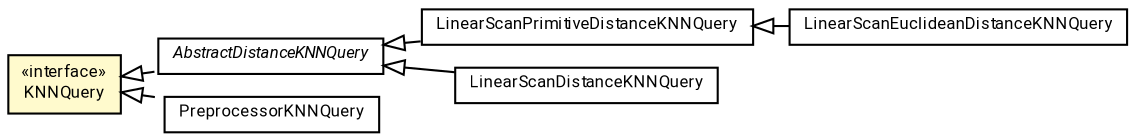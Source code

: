 #!/usr/local/bin/dot
#
# Class diagram 
# Generated by UMLGraph version R5_7_2-60-g0e99a6 (http://www.spinellis.gr/umlgraph/)
#

digraph G {
	graph [fontnames="svg"]
	edge [fontname="Roboto",fontsize=7,labelfontname="Roboto",labelfontsize=7,color="black"];
	node [fontname="Roboto",fontcolor="black",fontsize=8,shape=plaintext,margin=0,width=0,height=0];
	nodesep=0.15;
	ranksep=0.25;
	rankdir=LR;
	// de.lmu.ifi.dbs.elki.database.query.knn.KNNQuery<O>
	c365582 [label=<<table title="de.lmu.ifi.dbs.elki.database.query.knn.KNNQuery" border="0" cellborder="1" cellspacing="0" cellpadding="2" bgcolor="LemonChiffon" href="KNNQuery.html" target="_parent">
		<tr><td><table border="0" cellspacing="0" cellpadding="1">
		<tr><td align="center" balign="center"> &#171;interface&#187; </td></tr>
		<tr><td align="center" balign="center"> <font face="Roboto">KNNQuery</font> </td></tr>
		</table></td></tr>
		</table>>, URL="KNNQuery.html"];
	// de.lmu.ifi.dbs.elki.database.query.knn.LinearScanPrimitiveDistanceKNNQuery<O>
	c366648 [label=<<table title="de.lmu.ifi.dbs.elki.database.query.knn.LinearScanPrimitiveDistanceKNNQuery" border="0" cellborder="1" cellspacing="0" cellpadding="2" href="LinearScanPrimitiveDistanceKNNQuery.html" target="_parent">
		<tr><td><table border="0" cellspacing="0" cellpadding="1">
		<tr><td align="center" balign="center"> <font face="Roboto">LinearScanPrimitiveDistanceKNNQuery</font> </td></tr>
		</table></td></tr>
		</table>>, URL="LinearScanPrimitiveDistanceKNNQuery.html"];
	// de.lmu.ifi.dbs.elki.database.query.knn.LinearScanDistanceKNNQuery<O>
	c366649 [label=<<table title="de.lmu.ifi.dbs.elki.database.query.knn.LinearScanDistanceKNNQuery" border="0" cellborder="1" cellspacing="0" cellpadding="2" href="LinearScanDistanceKNNQuery.html" target="_parent">
		<tr><td><table border="0" cellspacing="0" cellpadding="1">
		<tr><td align="center" balign="center"> <font face="Roboto">LinearScanDistanceKNNQuery</font> </td></tr>
		</table></td></tr>
		</table>>, URL="LinearScanDistanceKNNQuery.html"];
	// de.lmu.ifi.dbs.elki.database.query.knn.LinearScanEuclideanDistanceKNNQuery<O extends de.lmu.ifi.dbs.elki.data.NumberVector>
	c366650 [label=<<table title="de.lmu.ifi.dbs.elki.database.query.knn.LinearScanEuclideanDistanceKNNQuery" border="0" cellborder="1" cellspacing="0" cellpadding="2" href="LinearScanEuclideanDistanceKNNQuery.html" target="_parent">
		<tr><td><table border="0" cellspacing="0" cellpadding="1">
		<tr><td align="center" balign="center"> <font face="Roboto">LinearScanEuclideanDistanceKNNQuery</font> </td></tr>
		</table></td></tr>
		</table>>, URL="LinearScanEuclideanDistanceKNNQuery.html"];
	// de.lmu.ifi.dbs.elki.database.query.knn.AbstractDistanceKNNQuery<O>
	c366651 [label=<<table title="de.lmu.ifi.dbs.elki.database.query.knn.AbstractDistanceKNNQuery" border="0" cellborder="1" cellspacing="0" cellpadding="2" href="AbstractDistanceKNNQuery.html" target="_parent">
		<tr><td><table border="0" cellspacing="0" cellpadding="1">
		<tr><td align="center" balign="center"> <font face="Roboto"><i>AbstractDistanceKNNQuery</i></font> </td></tr>
		</table></td></tr>
		</table>>, URL="AbstractDistanceKNNQuery.html"];
	// de.lmu.ifi.dbs.elki.database.query.knn.PreprocessorKNNQuery<O>
	c366955 [label=<<table title="de.lmu.ifi.dbs.elki.database.query.knn.PreprocessorKNNQuery" border="0" cellborder="1" cellspacing="0" cellpadding="2" href="PreprocessorKNNQuery.html" target="_parent">
		<tr><td><table border="0" cellspacing="0" cellpadding="1">
		<tr><td align="center" balign="center"> <font face="Roboto">PreprocessorKNNQuery</font> </td></tr>
		</table></td></tr>
		</table>>, URL="PreprocessorKNNQuery.html"];
	// de.lmu.ifi.dbs.elki.database.query.knn.LinearScanPrimitiveDistanceKNNQuery<O> extends de.lmu.ifi.dbs.elki.database.query.knn.AbstractDistanceKNNQuery<O>
	c366651 -> c366648 [arrowtail=empty,dir=back,weight=10];
	// de.lmu.ifi.dbs.elki.database.query.knn.LinearScanDistanceKNNQuery<O> extends de.lmu.ifi.dbs.elki.database.query.knn.AbstractDistanceKNNQuery<O>
	c366651 -> c366649 [arrowtail=empty,dir=back,weight=10];
	// de.lmu.ifi.dbs.elki.database.query.knn.LinearScanEuclideanDistanceKNNQuery<O extends de.lmu.ifi.dbs.elki.data.NumberVector> extends de.lmu.ifi.dbs.elki.database.query.knn.LinearScanPrimitiveDistanceKNNQuery<O>
	c366648 -> c366650 [arrowtail=empty,dir=back,weight=10];
	// de.lmu.ifi.dbs.elki.database.query.knn.AbstractDistanceKNNQuery<O> implements de.lmu.ifi.dbs.elki.database.query.knn.KNNQuery<O>
	c365582 -> c366651 [arrowtail=empty,style=dashed,dir=back,weight=9];
	// de.lmu.ifi.dbs.elki.database.query.knn.PreprocessorKNNQuery<O> implements de.lmu.ifi.dbs.elki.database.query.knn.KNNQuery<O>
	c365582 -> c366955 [arrowtail=empty,style=dashed,dir=back,weight=9];
}

